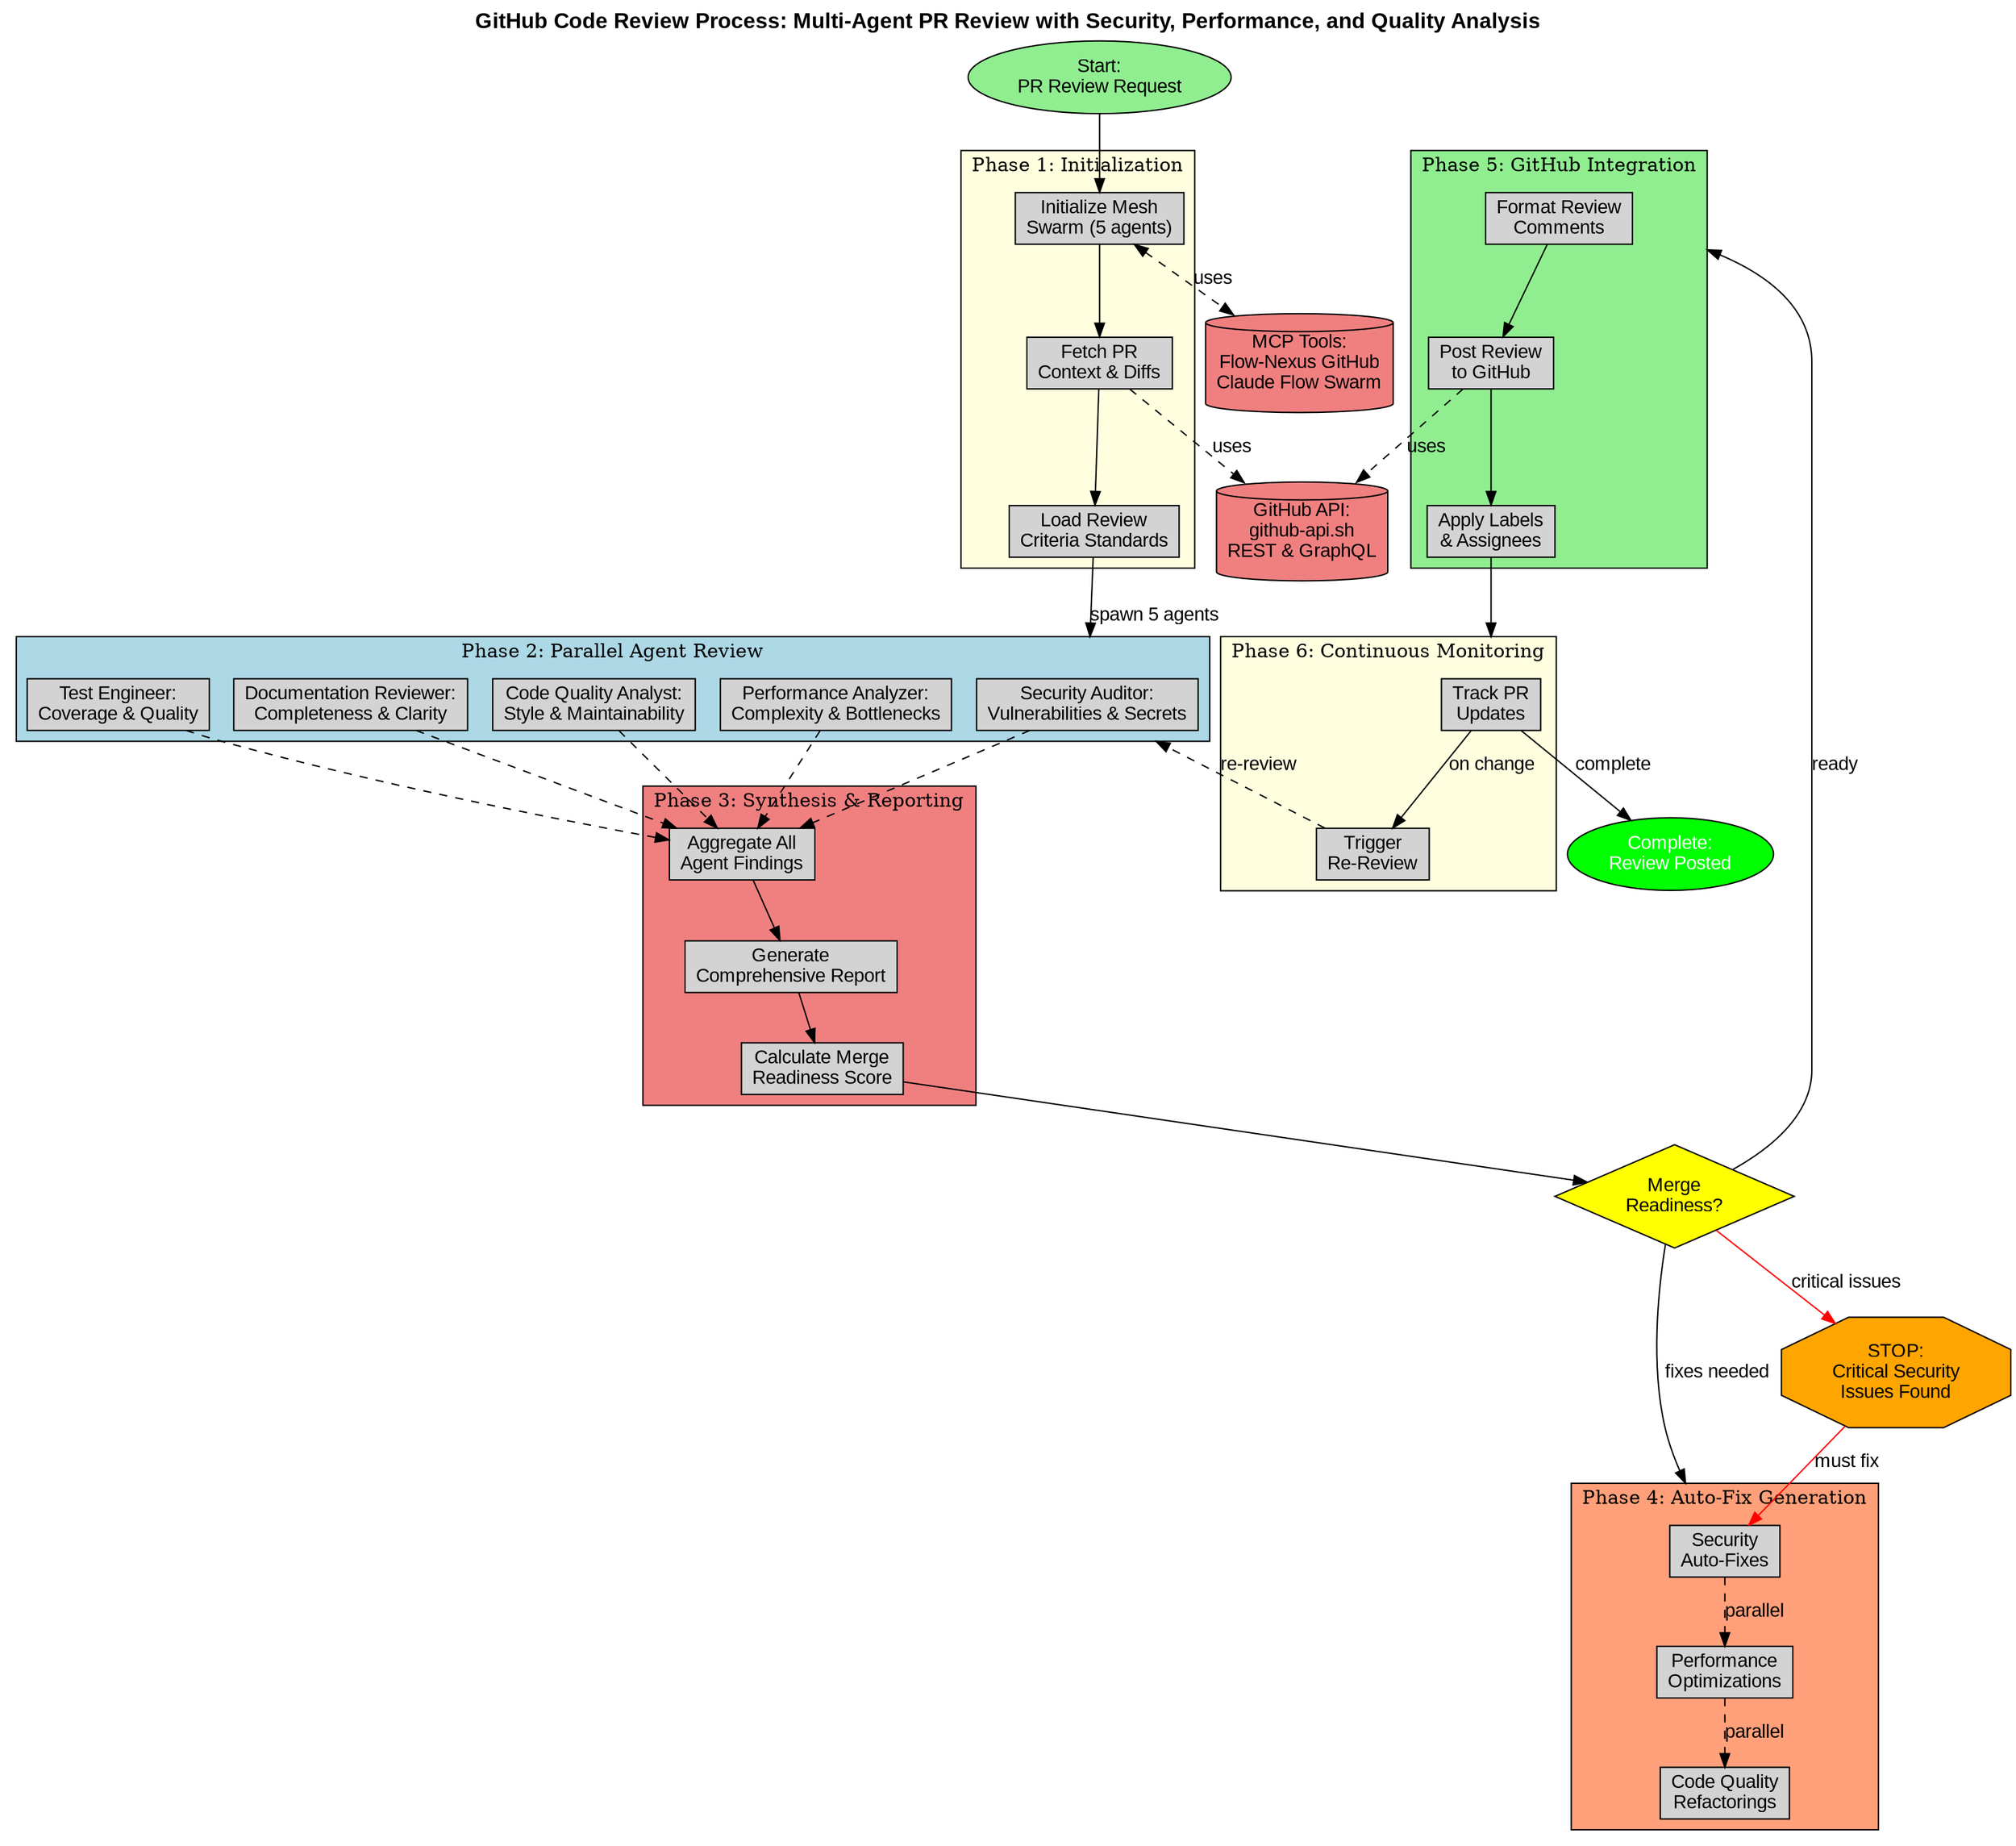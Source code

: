digraph CodeReviewProcess {
    rankdir=TB;
    compound=true;
    node [shape=box, style=filled, fontname="Arial"];
    edge [fontname="Arial"];

    // Start and end
    start [shape=ellipse, label="Start:\nPR Review Request", fillcolor=lightgreen];
    end [shape=ellipse, label="Complete:\nReview Posted", fillcolor=green, fontcolor=white];

    // Initialization phase
    subgraph cluster_init {
        label="Phase 1: Initialization";
        fillcolor=lightyellow;
        style=filled;

        init_swarm [label="Initialize Mesh\nSwarm (5 agents)"];
        fetch_pr [label="Fetch PR\nContext & Diffs"];
        load_criteria [label="Load Review\nCriteria Standards"];

        init_swarm -> fetch_pr;
        fetch_pr -> load_criteria;
    }

    // Parallel review phase
    subgraph cluster_review {
        label="Phase 2: Parallel Agent Review";
        fillcolor=lightblue;
        style=filled;

        sec_review [label="Security Auditor:\nVulnerabilities & Secrets"];
        perf_review [label="Performance Analyzer:\nComplexity & Bottlenecks"];
        quality_review [label="Code Quality Analyst:\nStyle & Maintainability"];
        test_review [label="Test Engineer:\nCoverage & Quality"];
        docs_review [label="Documentation Reviewer:\nCompleteness & Clarity"];
    }

    // Synthesis phase
    subgraph cluster_synthesis {
        label="Phase 3: Synthesis & Reporting";
        fillcolor=lightcoral;
        style=filled;

        aggregate [label="Aggregate All\nAgent Findings"];
        generate_report [label="Generate\nComprehensive Report"];
        calculate_score [label="Calculate Merge\nReadiness Score"];

        aggregate -> generate_report;
        generate_report -> calculate_score;
    }

    // Auto-fix phase
    subgraph cluster_autofix {
        label="Phase 4: Auto-Fix Generation";
        fillcolor=lightsalmon;
        style=filled;

        sec_fixes [label="Security\nAuto-Fixes"];
        perf_fixes [label="Performance\nOptimizations"];
        quality_fixes [label="Code Quality\nRefactorings"];

        sec_fixes -> perf_fixes [style=dashed, label="parallel"];
        perf_fixes -> quality_fixes [style=dashed, label="parallel"];
    }

    // Integration phase
    subgraph cluster_integration {
        label="Phase 5: GitHub Integration";
        fillcolor=lightgreen;
        style=filled;

        format_comments [label="Format Review\nComments"];
        post_review [label="Post Review\nto GitHub"];
        add_labels [label="Apply Labels\n& Assignees"];

        format_comments -> post_review;
        post_review -> add_labels;
    }

    // Monitoring phase
    subgraph cluster_monitoring {
        label="Phase 6: Continuous Monitoring";
        fillcolor=lightyellow;
        style=filled;

        track_changes [label="Track PR\nUpdates"];
        trigger_rereview [label="Trigger\nRe-Review"];

        track_changes -> trigger_rereview [label="on change"];
    }

    // Decision point
    merge_decision [shape=diamond, label="Merge\nReadiness?", fillcolor=yellow];

    // External tools
    mcp_tools [shape=cylinder, label="MCP Tools:\nFlow-Nexus GitHub\nClaude Flow Swarm", fillcolor=lightcoral];
    github_api [shape=cylinder, label="GitHub API:\ngithub-api.sh\nREST & GraphQL", fillcolor=lightcoral];

    // Main flow
    start -> init_swarm;
    load_criteria -> sec_review [lhead=cluster_review, label="spawn 5 agents"];

    // Parallel review execution
    sec_review -> aggregate [style=dashed];
    perf_review -> aggregate [style=dashed];
    quality_review -> aggregate [style=dashed];
    test_review -> aggregate [style=dashed];
    docs_review -> aggregate [style=dashed];

    calculate_score -> merge_decision;

    // Decision outcomes
    merge_decision -> sec_fixes [lhead=cluster_autofix, label="fixes needed"];
    merge_decision -> format_comments [lhead=cluster_integration, label="ready"];

    add_labels -> track_changes [lhead=cluster_monitoring];
    trigger_rereview -> sec_review [lhead=cluster_review, style=dashed, label="re-review"];

    track_changes -> end [label="complete"];

    // External tool usage
    init_swarm -> mcp_tools [style=dashed, label="uses", dir=both];
    fetch_pr -> github_api [style=dashed, label="uses"];
    post_review -> github_api [style=dashed, label="uses"];

    // Critical warning
    no_critical [shape=octagon, label="STOP:\nCritical Security\nIssues Found", fillcolor=orange];
    merge_decision -> no_critical [label="critical issues", color=red];
    no_critical -> sec_fixes [label="must fix", color=red];

    labelloc="t";
    label="GitHub Code Review Process: Multi-Agent PR Review with Security, Performance, and Quality Analysis";
    fontsize=16;
    fontname="Arial Bold";
}
